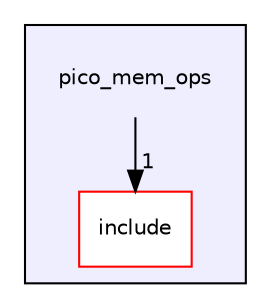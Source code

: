 digraph "pico_mem_ops" {
  compound=true
  node [ fontsize="10", fontname="Helvetica"];
  edge [ labelfontsize="10", labelfontname="Helvetica"];
  subgraph clusterdir_d3ad739400b4c90d076b2003a0dc53e6 {
    graph [ bgcolor="#eeeeff", pencolor="black", label="" URL="dir_d3ad739400b4c90d076b2003a0dc53e6.html"];
    dir_d3ad739400b4c90d076b2003a0dc53e6 [shape=plaintext label="pico_mem_ops"];
    dir_723219eecc10175a5cb2f843e312c6ef [shape=box label="include" color="red" fillcolor="white" style="filled" URL="dir_723219eecc10175a5cb2f843e312c6ef.html"];
  }
  dir_d3ad739400b4c90d076b2003a0dc53e6->dir_723219eecc10175a5cb2f843e312c6ef [headlabel="1", labeldistance=1.5 headhref="dir_000166_000167.html"];
}
